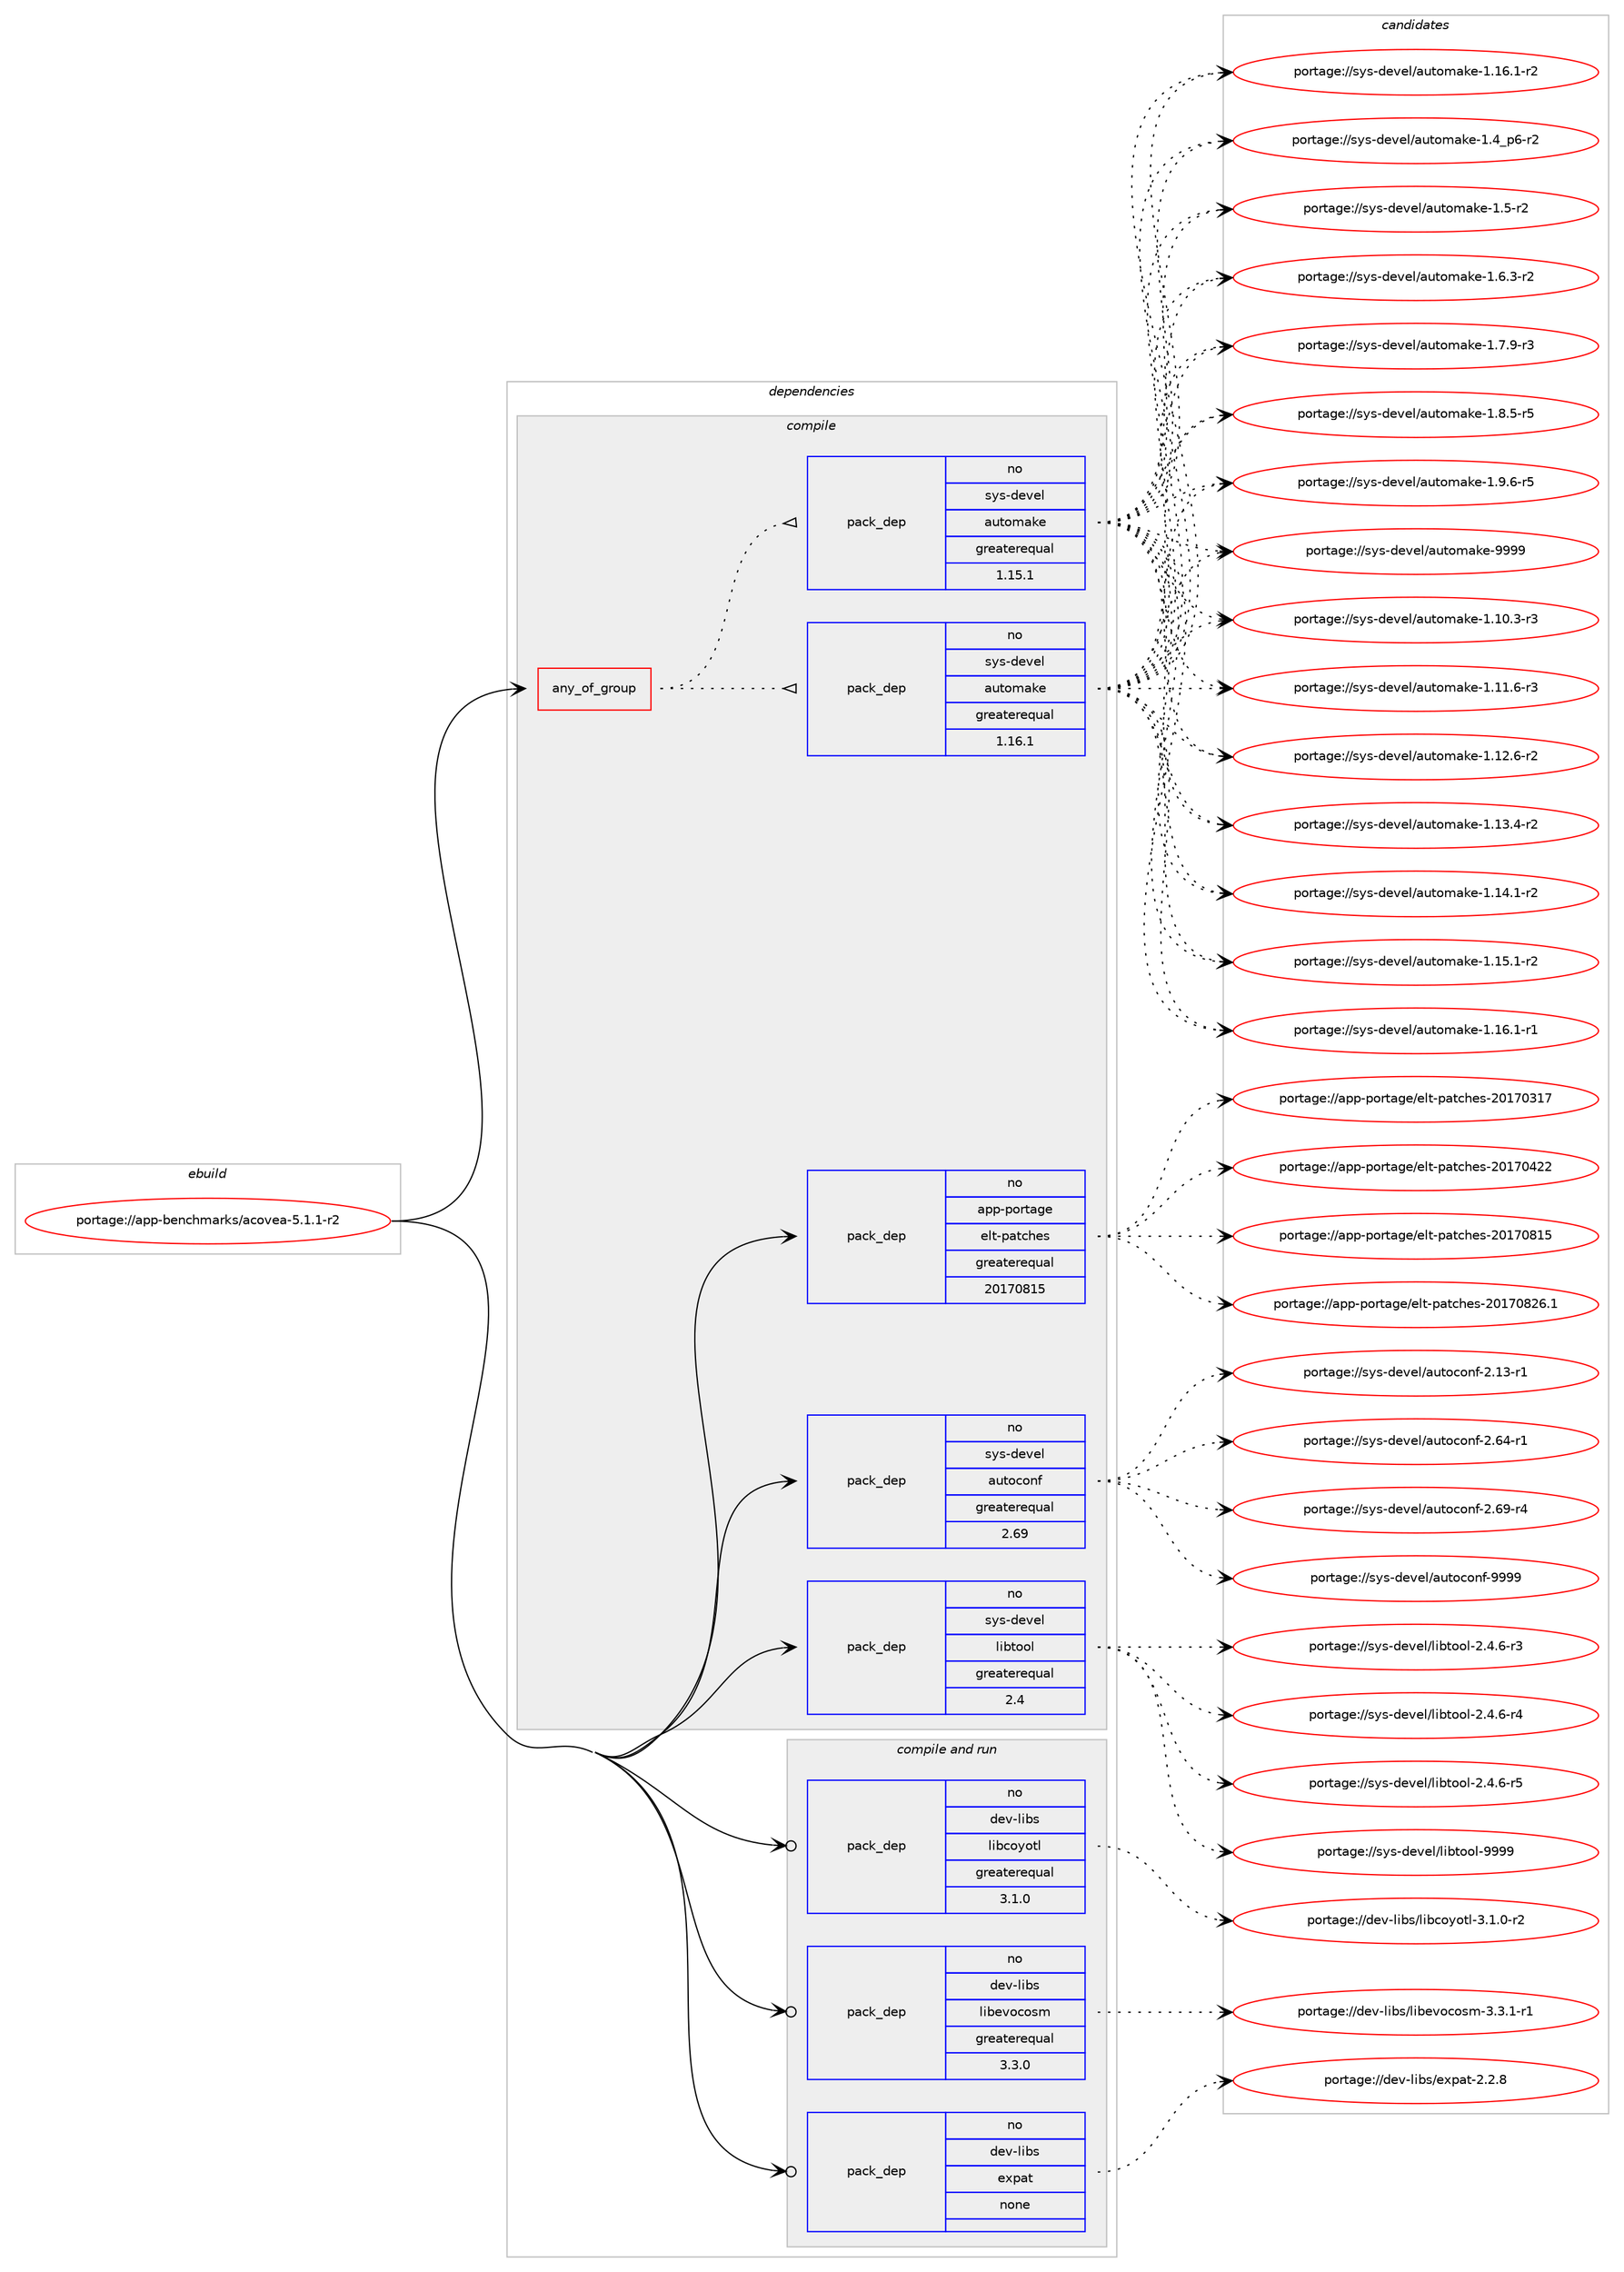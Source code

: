 digraph prolog {

# *************
# Graph options
# *************

newrank=true;
concentrate=true;
compound=true;
graph [rankdir=LR,fontname=Helvetica,fontsize=10,ranksep=1.5];#, ranksep=2.5, nodesep=0.2];
edge  [arrowhead=vee];
node  [fontname=Helvetica,fontsize=10];

# **********
# The ebuild
# **********

subgraph cluster_leftcol {
color=gray;
rank=same;
label=<<i>ebuild</i>>;
id [label="portage://app-benchmarks/acovea-5.1.1-r2", color=red, width=4, href="../app-benchmarks/acovea-5.1.1-r2.svg"];
}

# ****************
# The dependencies
# ****************

subgraph cluster_midcol {
color=gray;
label=<<i>dependencies</i>>;
subgraph cluster_compile {
fillcolor="#eeeeee";
style=filled;
label=<<i>compile</i>>;
subgraph any178 {
dependency11098 [label=<<TABLE BORDER="0" CELLBORDER="1" CELLSPACING="0" CELLPADDING="4"><TR><TD CELLPADDING="10">any_of_group</TD></TR></TABLE>>, shape=none, color=red];subgraph pack7939 {
dependency11099 [label=<<TABLE BORDER="0" CELLBORDER="1" CELLSPACING="0" CELLPADDING="4" WIDTH="220"><TR><TD ROWSPAN="6" CELLPADDING="30">pack_dep</TD></TR><TR><TD WIDTH="110">no</TD></TR><TR><TD>sys-devel</TD></TR><TR><TD>automake</TD></TR><TR><TD>greaterequal</TD></TR><TR><TD>1.16.1</TD></TR></TABLE>>, shape=none, color=blue];
}
dependency11098:e -> dependency11099:w [weight=20,style="dotted",arrowhead="oinv"];
subgraph pack7940 {
dependency11100 [label=<<TABLE BORDER="0" CELLBORDER="1" CELLSPACING="0" CELLPADDING="4" WIDTH="220"><TR><TD ROWSPAN="6" CELLPADDING="30">pack_dep</TD></TR><TR><TD WIDTH="110">no</TD></TR><TR><TD>sys-devel</TD></TR><TR><TD>automake</TD></TR><TR><TD>greaterequal</TD></TR><TR><TD>1.15.1</TD></TR></TABLE>>, shape=none, color=blue];
}
dependency11098:e -> dependency11100:w [weight=20,style="dotted",arrowhead="oinv"];
}
id:e -> dependency11098:w [weight=20,style="solid",arrowhead="vee"];
subgraph pack7941 {
dependency11101 [label=<<TABLE BORDER="0" CELLBORDER="1" CELLSPACING="0" CELLPADDING="4" WIDTH="220"><TR><TD ROWSPAN="6" CELLPADDING="30">pack_dep</TD></TR><TR><TD WIDTH="110">no</TD></TR><TR><TD>app-portage</TD></TR><TR><TD>elt-patches</TD></TR><TR><TD>greaterequal</TD></TR><TR><TD>20170815</TD></TR></TABLE>>, shape=none, color=blue];
}
id:e -> dependency11101:w [weight=20,style="solid",arrowhead="vee"];
subgraph pack7942 {
dependency11102 [label=<<TABLE BORDER="0" CELLBORDER="1" CELLSPACING="0" CELLPADDING="4" WIDTH="220"><TR><TD ROWSPAN="6" CELLPADDING="30">pack_dep</TD></TR><TR><TD WIDTH="110">no</TD></TR><TR><TD>sys-devel</TD></TR><TR><TD>autoconf</TD></TR><TR><TD>greaterequal</TD></TR><TR><TD>2.69</TD></TR></TABLE>>, shape=none, color=blue];
}
id:e -> dependency11102:w [weight=20,style="solid",arrowhead="vee"];
subgraph pack7943 {
dependency11103 [label=<<TABLE BORDER="0" CELLBORDER="1" CELLSPACING="0" CELLPADDING="4" WIDTH="220"><TR><TD ROWSPAN="6" CELLPADDING="30">pack_dep</TD></TR><TR><TD WIDTH="110">no</TD></TR><TR><TD>sys-devel</TD></TR><TR><TD>libtool</TD></TR><TR><TD>greaterequal</TD></TR><TR><TD>2.4</TD></TR></TABLE>>, shape=none, color=blue];
}
id:e -> dependency11103:w [weight=20,style="solid",arrowhead="vee"];
}
subgraph cluster_compileandrun {
fillcolor="#eeeeee";
style=filled;
label=<<i>compile and run</i>>;
subgraph pack7944 {
dependency11104 [label=<<TABLE BORDER="0" CELLBORDER="1" CELLSPACING="0" CELLPADDING="4" WIDTH="220"><TR><TD ROWSPAN="6" CELLPADDING="30">pack_dep</TD></TR><TR><TD WIDTH="110">no</TD></TR><TR><TD>dev-libs</TD></TR><TR><TD>expat</TD></TR><TR><TD>none</TD></TR><TR><TD></TD></TR></TABLE>>, shape=none, color=blue];
}
id:e -> dependency11104:w [weight=20,style="solid",arrowhead="odotvee"];
subgraph pack7945 {
dependency11105 [label=<<TABLE BORDER="0" CELLBORDER="1" CELLSPACING="0" CELLPADDING="4" WIDTH="220"><TR><TD ROWSPAN="6" CELLPADDING="30">pack_dep</TD></TR><TR><TD WIDTH="110">no</TD></TR><TR><TD>dev-libs</TD></TR><TR><TD>libcoyotl</TD></TR><TR><TD>greaterequal</TD></TR><TR><TD>3.1.0</TD></TR></TABLE>>, shape=none, color=blue];
}
id:e -> dependency11105:w [weight=20,style="solid",arrowhead="odotvee"];
subgraph pack7946 {
dependency11106 [label=<<TABLE BORDER="0" CELLBORDER="1" CELLSPACING="0" CELLPADDING="4" WIDTH="220"><TR><TD ROWSPAN="6" CELLPADDING="30">pack_dep</TD></TR><TR><TD WIDTH="110">no</TD></TR><TR><TD>dev-libs</TD></TR><TR><TD>libevocosm</TD></TR><TR><TD>greaterequal</TD></TR><TR><TD>3.3.0</TD></TR></TABLE>>, shape=none, color=blue];
}
id:e -> dependency11106:w [weight=20,style="solid",arrowhead="odotvee"];
}
subgraph cluster_run {
fillcolor="#eeeeee";
style=filled;
label=<<i>run</i>>;
}
}

# **************
# The candidates
# **************

subgraph cluster_choices {
rank=same;
color=gray;
label=<<i>candidates</i>>;

subgraph choice7939 {
color=black;
nodesep=1;
choiceportage11512111545100101118101108479711711611110997107101454946494846514511451 [label="portage://sys-devel/automake-1.10.3-r3", color=red, width=4,href="../sys-devel/automake-1.10.3-r3.svg"];
choiceportage11512111545100101118101108479711711611110997107101454946494946544511451 [label="portage://sys-devel/automake-1.11.6-r3", color=red, width=4,href="../sys-devel/automake-1.11.6-r3.svg"];
choiceportage11512111545100101118101108479711711611110997107101454946495046544511450 [label="portage://sys-devel/automake-1.12.6-r2", color=red, width=4,href="../sys-devel/automake-1.12.6-r2.svg"];
choiceportage11512111545100101118101108479711711611110997107101454946495146524511450 [label="portage://sys-devel/automake-1.13.4-r2", color=red, width=4,href="../sys-devel/automake-1.13.4-r2.svg"];
choiceportage11512111545100101118101108479711711611110997107101454946495246494511450 [label="portage://sys-devel/automake-1.14.1-r2", color=red, width=4,href="../sys-devel/automake-1.14.1-r2.svg"];
choiceportage11512111545100101118101108479711711611110997107101454946495346494511450 [label="portage://sys-devel/automake-1.15.1-r2", color=red, width=4,href="../sys-devel/automake-1.15.1-r2.svg"];
choiceportage11512111545100101118101108479711711611110997107101454946495446494511449 [label="portage://sys-devel/automake-1.16.1-r1", color=red, width=4,href="../sys-devel/automake-1.16.1-r1.svg"];
choiceportage11512111545100101118101108479711711611110997107101454946495446494511450 [label="portage://sys-devel/automake-1.16.1-r2", color=red, width=4,href="../sys-devel/automake-1.16.1-r2.svg"];
choiceportage115121115451001011181011084797117116111109971071014549465295112544511450 [label="portage://sys-devel/automake-1.4_p6-r2", color=red, width=4,href="../sys-devel/automake-1.4_p6-r2.svg"];
choiceportage11512111545100101118101108479711711611110997107101454946534511450 [label="portage://sys-devel/automake-1.5-r2", color=red, width=4,href="../sys-devel/automake-1.5-r2.svg"];
choiceportage115121115451001011181011084797117116111109971071014549465446514511450 [label="portage://sys-devel/automake-1.6.3-r2", color=red, width=4,href="../sys-devel/automake-1.6.3-r2.svg"];
choiceportage115121115451001011181011084797117116111109971071014549465546574511451 [label="portage://sys-devel/automake-1.7.9-r3", color=red, width=4,href="../sys-devel/automake-1.7.9-r3.svg"];
choiceportage115121115451001011181011084797117116111109971071014549465646534511453 [label="portage://sys-devel/automake-1.8.5-r5", color=red, width=4,href="../sys-devel/automake-1.8.5-r5.svg"];
choiceportage115121115451001011181011084797117116111109971071014549465746544511453 [label="portage://sys-devel/automake-1.9.6-r5", color=red, width=4,href="../sys-devel/automake-1.9.6-r5.svg"];
choiceportage115121115451001011181011084797117116111109971071014557575757 [label="portage://sys-devel/automake-9999", color=red, width=4,href="../sys-devel/automake-9999.svg"];
dependency11099:e -> choiceportage11512111545100101118101108479711711611110997107101454946494846514511451:w [style=dotted,weight="100"];
dependency11099:e -> choiceportage11512111545100101118101108479711711611110997107101454946494946544511451:w [style=dotted,weight="100"];
dependency11099:e -> choiceportage11512111545100101118101108479711711611110997107101454946495046544511450:w [style=dotted,weight="100"];
dependency11099:e -> choiceportage11512111545100101118101108479711711611110997107101454946495146524511450:w [style=dotted,weight="100"];
dependency11099:e -> choiceportage11512111545100101118101108479711711611110997107101454946495246494511450:w [style=dotted,weight="100"];
dependency11099:e -> choiceportage11512111545100101118101108479711711611110997107101454946495346494511450:w [style=dotted,weight="100"];
dependency11099:e -> choiceportage11512111545100101118101108479711711611110997107101454946495446494511449:w [style=dotted,weight="100"];
dependency11099:e -> choiceportage11512111545100101118101108479711711611110997107101454946495446494511450:w [style=dotted,weight="100"];
dependency11099:e -> choiceportage115121115451001011181011084797117116111109971071014549465295112544511450:w [style=dotted,weight="100"];
dependency11099:e -> choiceportage11512111545100101118101108479711711611110997107101454946534511450:w [style=dotted,weight="100"];
dependency11099:e -> choiceportage115121115451001011181011084797117116111109971071014549465446514511450:w [style=dotted,weight="100"];
dependency11099:e -> choiceportage115121115451001011181011084797117116111109971071014549465546574511451:w [style=dotted,weight="100"];
dependency11099:e -> choiceportage115121115451001011181011084797117116111109971071014549465646534511453:w [style=dotted,weight="100"];
dependency11099:e -> choiceportage115121115451001011181011084797117116111109971071014549465746544511453:w [style=dotted,weight="100"];
dependency11099:e -> choiceportage115121115451001011181011084797117116111109971071014557575757:w [style=dotted,weight="100"];
}
subgraph choice7940 {
color=black;
nodesep=1;
choiceportage11512111545100101118101108479711711611110997107101454946494846514511451 [label="portage://sys-devel/automake-1.10.3-r3", color=red, width=4,href="../sys-devel/automake-1.10.3-r3.svg"];
choiceportage11512111545100101118101108479711711611110997107101454946494946544511451 [label="portage://sys-devel/automake-1.11.6-r3", color=red, width=4,href="../sys-devel/automake-1.11.6-r3.svg"];
choiceportage11512111545100101118101108479711711611110997107101454946495046544511450 [label="portage://sys-devel/automake-1.12.6-r2", color=red, width=4,href="../sys-devel/automake-1.12.6-r2.svg"];
choiceportage11512111545100101118101108479711711611110997107101454946495146524511450 [label="portage://sys-devel/automake-1.13.4-r2", color=red, width=4,href="../sys-devel/automake-1.13.4-r2.svg"];
choiceportage11512111545100101118101108479711711611110997107101454946495246494511450 [label="portage://sys-devel/automake-1.14.1-r2", color=red, width=4,href="../sys-devel/automake-1.14.1-r2.svg"];
choiceportage11512111545100101118101108479711711611110997107101454946495346494511450 [label="portage://sys-devel/automake-1.15.1-r2", color=red, width=4,href="../sys-devel/automake-1.15.1-r2.svg"];
choiceportage11512111545100101118101108479711711611110997107101454946495446494511449 [label="portage://sys-devel/automake-1.16.1-r1", color=red, width=4,href="../sys-devel/automake-1.16.1-r1.svg"];
choiceportage11512111545100101118101108479711711611110997107101454946495446494511450 [label="portage://sys-devel/automake-1.16.1-r2", color=red, width=4,href="../sys-devel/automake-1.16.1-r2.svg"];
choiceportage115121115451001011181011084797117116111109971071014549465295112544511450 [label="portage://sys-devel/automake-1.4_p6-r2", color=red, width=4,href="../sys-devel/automake-1.4_p6-r2.svg"];
choiceportage11512111545100101118101108479711711611110997107101454946534511450 [label="portage://sys-devel/automake-1.5-r2", color=red, width=4,href="../sys-devel/automake-1.5-r2.svg"];
choiceportage115121115451001011181011084797117116111109971071014549465446514511450 [label="portage://sys-devel/automake-1.6.3-r2", color=red, width=4,href="../sys-devel/automake-1.6.3-r2.svg"];
choiceportage115121115451001011181011084797117116111109971071014549465546574511451 [label="portage://sys-devel/automake-1.7.9-r3", color=red, width=4,href="../sys-devel/automake-1.7.9-r3.svg"];
choiceportage115121115451001011181011084797117116111109971071014549465646534511453 [label="portage://sys-devel/automake-1.8.5-r5", color=red, width=4,href="../sys-devel/automake-1.8.5-r5.svg"];
choiceportage115121115451001011181011084797117116111109971071014549465746544511453 [label="portage://sys-devel/automake-1.9.6-r5", color=red, width=4,href="../sys-devel/automake-1.9.6-r5.svg"];
choiceportage115121115451001011181011084797117116111109971071014557575757 [label="portage://sys-devel/automake-9999", color=red, width=4,href="../sys-devel/automake-9999.svg"];
dependency11100:e -> choiceportage11512111545100101118101108479711711611110997107101454946494846514511451:w [style=dotted,weight="100"];
dependency11100:e -> choiceportage11512111545100101118101108479711711611110997107101454946494946544511451:w [style=dotted,weight="100"];
dependency11100:e -> choiceportage11512111545100101118101108479711711611110997107101454946495046544511450:w [style=dotted,weight="100"];
dependency11100:e -> choiceportage11512111545100101118101108479711711611110997107101454946495146524511450:w [style=dotted,weight="100"];
dependency11100:e -> choiceportage11512111545100101118101108479711711611110997107101454946495246494511450:w [style=dotted,weight="100"];
dependency11100:e -> choiceportage11512111545100101118101108479711711611110997107101454946495346494511450:w [style=dotted,weight="100"];
dependency11100:e -> choiceportage11512111545100101118101108479711711611110997107101454946495446494511449:w [style=dotted,weight="100"];
dependency11100:e -> choiceportage11512111545100101118101108479711711611110997107101454946495446494511450:w [style=dotted,weight="100"];
dependency11100:e -> choiceportage115121115451001011181011084797117116111109971071014549465295112544511450:w [style=dotted,weight="100"];
dependency11100:e -> choiceportage11512111545100101118101108479711711611110997107101454946534511450:w [style=dotted,weight="100"];
dependency11100:e -> choiceportage115121115451001011181011084797117116111109971071014549465446514511450:w [style=dotted,weight="100"];
dependency11100:e -> choiceportage115121115451001011181011084797117116111109971071014549465546574511451:w [style=dotted,weight="100"];
dependency11100:e -> choiceportage115121115451001011181011084797117116111109971071014549465646534511453:w [style=dotted,weight="100"];
dependency11100:e -> choiceportage115121115451001011181011084797117116111109971071014549465746544511453:w [style=dotted,weight="100"];
dependency11100:e -> choiceportage115121115451001011181011084797117116111109971071014557575757:w [style=dotted,weight="100"];
}
subgraph choice7941 {
color=black;
nodesep=1;
choiceportage97112112451121111141169710310147101108116451129711699104101115455048495548514955 [label="portage://app-portage/elt-patches-20170317", color=red, width=4,href="../app-portage/elt-patches-20170317.svg"];
choiceportage97112112451121111141169710310147101108116451129711699104101115455048495548525050 [label="portage://app-portage/elt-patches-20170422", color=red, width=4,href="../app-portage/elt-patches-20170422.svg"];
choiceportage97112112451121111141169710310147101108116451129711699104101115455048495548564953 [label="portage://app-portage/elt-patches-20170815", color=red, width=4,href="../app-portage/elt-patches-20170815.svg"];
choiceportage971121124511211111411697103101471011081164511297116991041011154550484955485650544649 [label="portage://app-portage/elt-patches-20170826.1", color=red, width=4,href="../app-portage/elt-patches-20170826.1.svg"];
dependency11101:e -> choiceportage97112112451121111141169710310147101108116451129711699104101115455048495548514955:w [style=dotted,weight="100"];
dependency11101:e -> choiceportage97112112451121111141169710310147101108116451129711699104101115455048495548525050:w [style=dotted,weight="100"];
dependency11101:e -> choiceportage97112112451121111141169710310147101108116451129711699104101115455048495548564953:w [style=dotted,weight="100"];
dependency11101:e -> choiceportage971121124511211111411697103101471011081164511297116991041011154550484955485650544649:w [style=dotted,weight="100"];
}
subgraph choice7942 {
color=black;
nodesep=1;
choiceportage1151211154510010111810110847971171161119911111010245504649514511449 [label="portage://sys-devel/autoconf-2.13-r1", color=red, width=4,href="../sys-devel/autoconf-2.13-r1.svg"];
choiceportage1151211154510010111810110847971171161119911111010245504654524511449 [label="portage://sys-devel/autoconf-2.64-r1", color=red, width=4,href="../sys-devel/autoconf-2.64-r1.svg"];
choiceportage1151211154510010111810110847971171161119911111010245504654574511452 [label="portage://sys-devel/autoconf-2.69-r4", color=red, width=4,href="../sys-devel/autoconf-2.69-r4.svg"];
choiceportage115121115451001011181011084797117116111991111101024557575757 [label="portage://sys-devel/autoconf-9999", color=red, width=4,href="../sys-devel/autoconf-9999.svg"];
dependency11102:e -> choiceportage1151211154510010111810110847971171161119911111010245504649514511449:w [style=dotted,weight="100"];
dependency11102:e -> choiceportage1151211154510010111810110847971171161119911111010245504654524511449:w [style=dotted,weight="100"];
dependency11102:e -> choiceportage1151211154510010111810110847971171161119911111010245504654574511452:w [style=dotted,weight="100"];
dependency11102:e -> choiceportage115121115451001011181011084797117116111991111101024557575757:w [style=dotted,weight="100"];
}
subgraph choice7943 {
color=black;
nodesep=1;
choiceportage1151211154510010111810110847108105981161111111084550465246544511451 [label="portage://sys-devel/libtool-2.4.6-r3", color=red, width=4,href="../sys-devel/libtool-2.4.6-r3.svg"];
choiceportage1151211154510010111810110847108105981161111111084550465246544511452 [label="portage://sys-devel/libtool-2.4.6-r4", color=red, width=4,href="../sys-devel/libtool-2.4.6-r4.svg"];
choiceportage1151211154510010111810110847108105981161111111084550465246544511453 [label="portage://sys-devel/libtool-2.4.6-r5", color=red, width=4,href="../sys-devel/libtool-2.4.6-r5.svg"];
choiceportage1151211154510010111810110847108105981161111111084557575757 [label="portage://sys-devel/libtool-9999", color=red, width=4,href="../sys-devel/libtool-9999.svg"];
dependency11103:e -> choiceportage1151211154510010111810110847108105981161111111084550465246544511451:w [style=dotted,weight="100"];
dependency11103:e -> choiceportage1151211154510010111810110847108105981161111111084550465246544511452:w [style=dotted,weight="100"];
dependency11103:e -> choiceportage1151211154510010111810110847108105981161111111084550465246544511453:w [style=dotted,weight="100"];
dependency11103:e -> choiceportage1151211154510010111810110847108105981161111111084557575757:w [style=dotted,weight="100"];
}
subgraph choice7944 {
color=black;
nodesep=1;
choiceportage10010111845108105981154710112011297116455046504656 [label="portage://dev-libs/expat-2.2.8", color=red, width=4,href="../dev-libs/expat-2.2.8.svg"];
dependency11104:e -> choiceportage10010111845108105981154710112011297116455046504656:w [style=dotted,weight="100"];
}
subgraph choice7945 {
color=black;
nodesep=1;
choiceportage10010111845108105981154710810598991111211111161084551464946484511450 [label="portage://dev-libs/libcoyotl-3.1.0-r2", color=red, width=4,href="../dev-libs/libcoyotl-3.1.0-r2.svg"];
dependency11105:e -> choiceportage10010111845108105981154710810598991111211111161084551464946484511450:w [style=dotted,weight="100"];
}
subgraph choice7946 {
color=black;
nodesep=1;
choiceportage10010111845108105981154710810598101118111991111151094551465146494511449 [label="portage://dev-libs/libevocosm-3.3.1-r1", color=red, width=4,href="../dev-libs/libevocosm-3.3.1-r1.svg"];
dependency11106:e -> choiceportage10010111845108105981154710810598101118111991111151094551465146494511449:w [style=dotted,weight="100"];
}
}

}
